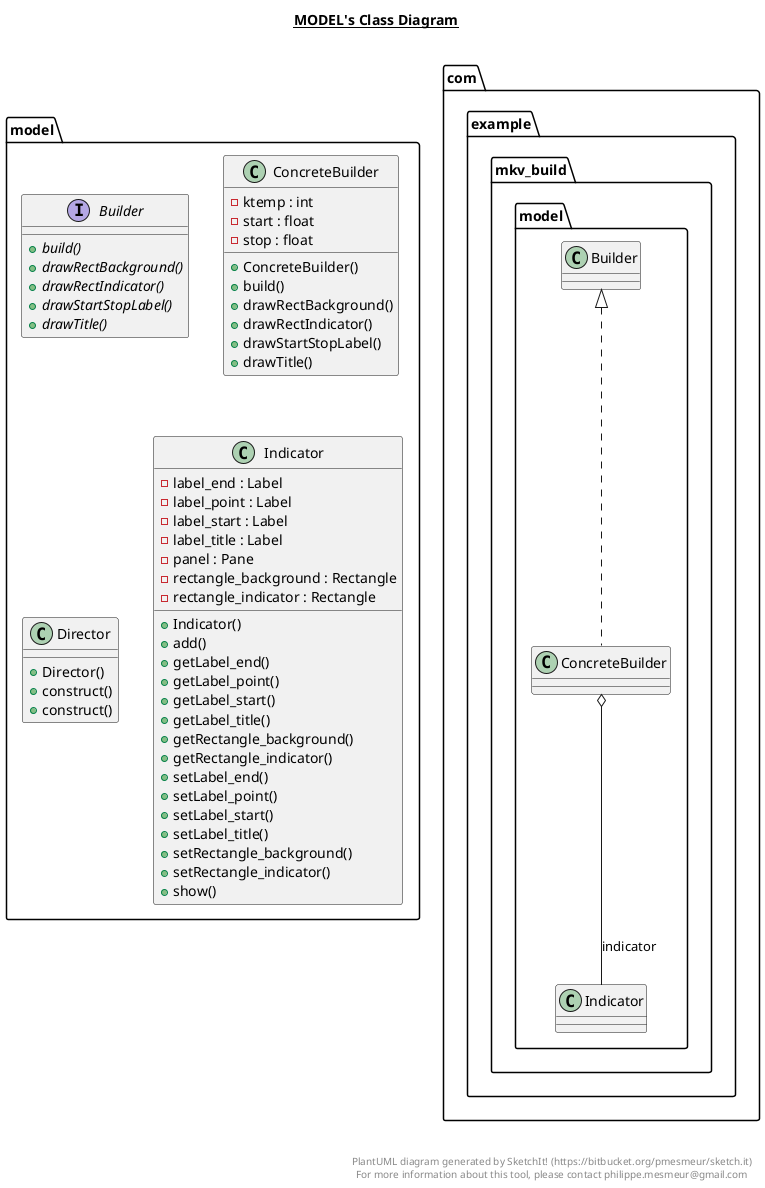 @startuml

title __MODEL's Class Diagram__\n


      namespace model {
        interface Builder {
            {abstract} + build()
            {abstract} + drawRectBackground()
            {abstract} + drawRectIndicator()
            {abstract} + drawStartStopLabel()
            {abstract} + drawTitle()
        }
      }

  


      namespace model {
        class ConcreteBuilder {
            - ktemp : int
            - start : float
            - stop : float
            + ConcreteBuilder()
            + build()
            + drawRectBackground()
            + drawRectIndicator()
            + drawStartStopLabel()
            + drawTitle()
        }
      }

  


      namespace model {
        class Director {
            + Director()
            + construct()
            + construct()
        }
      }

  


      namespace model {
        class Indicator {
            - label_end : Label
            - label_point : Label
            - label_start : Label
            - label_title : Label
            - panel : Pane
            - rectangle_background : Rectangle
            - rectangle_indicator : Rectangle
            + Indicator()
            + add()
            + getLabel_end()
            + getLabel_point()
            + getLabel_start()
            + getLabel_title()
            + getRectangle_background()
            + getRectangle_indicator()
            + setLabel_end()
            + setLabel_point()
            + setLabel_start()
            + setLabel_title()
            + setRectangle_background()
            + setRectangle_indicator()
            + show()
        }
      }

  

  com.example.mkv_build.model.ConcreteBuilder .up.|> com.example.mkv_build.model.Builder
  com.example.mkv_build.model.ConcreteBuilder o-- com.example.mkv_build.model.Indicator : indicator


right footer


PlantUML diagram generated by SketchIt! (https://bitbucket.org/pmesmeur/sketch.it)
For more information about this tool, please contact philippe.mesmeur@gmail.com
endfooter

@enduml
